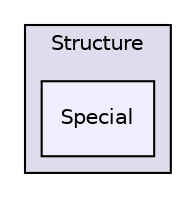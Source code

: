 digraph "src/Structure/Special" {
  compound=true
  node [ fontsize="10", fontname="Helvetica"];
  edge [ labelfontsize="10", labelfontname="Helvetica"];
  subgraph clusterdir_1e943b2a5906122ddf396bc604857988 {
    graph [ bgcolor="#ddddee", pencolor="black", label="Structure" fontname="Helvetica", fontsize="10", URL="dir_1e943b2a5906122ddf396bc604857988.html"]
  dir_dd69c9ebd56df69beac0be6360fcc6ba [shape=box, label="Special", style="filled", fillcolor="#eeeeff", pencolor="black", URL="dir_dd69c9ebd56df69beac0be6360fcc6ba.html"];
  }
}
